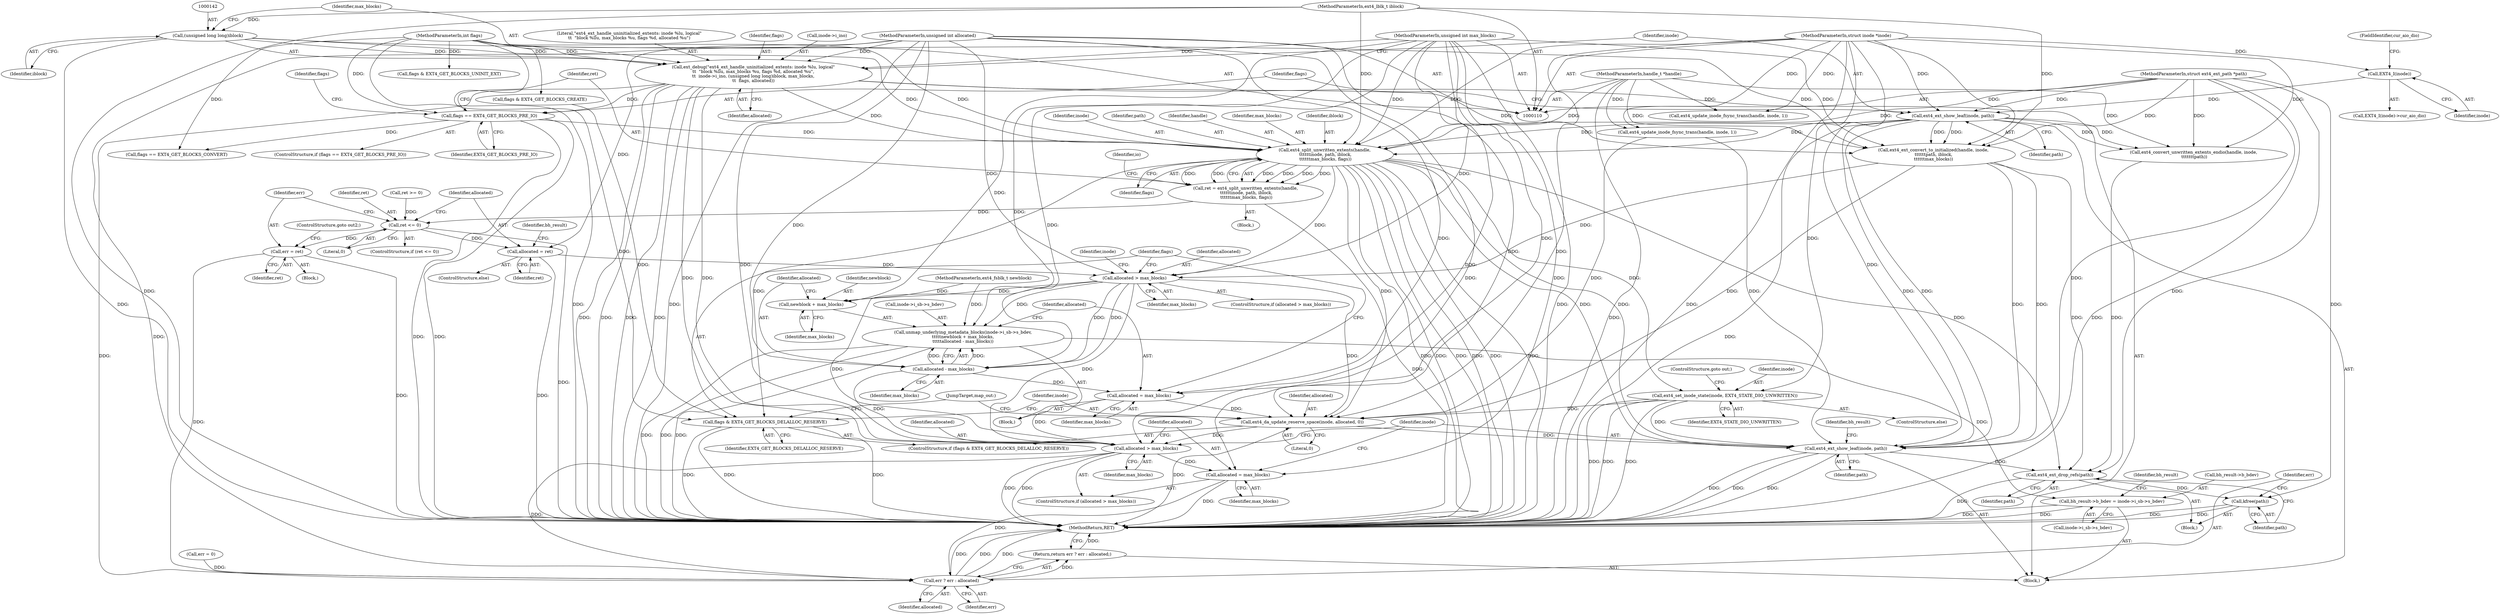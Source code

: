 digraph "0_linux_744692dc059845b2a3022119871846e74d4f6e11_0@pointer" {
"1000157" [label="(Call,ext4_split_unwritten_extents(handle,\n \t\t\t\t\t\tinode, path, iblock,\n \t\t\t\t\t\tmax_blocks, flags))"];
"1000111" [label="(MethodParameterIn,handle_t *handle)"];
"1000147" [label="(Call,ext4_ext_show_leaf(inode, path))"];
"1000133" [label="(Call,EXT4_I(inode))"];
"1000112" [label="(MethodParameterIn,struct inode *inode)"];
"1000115" [label="(MethodParameterIn,struct ext4_ext_path *path)"];
"1000141" [label="(Call,(unsigned long long)iblock)"];
"1000113" [label="(MethodParameterIn,ext4_lblk_t iblock)"];
"1000136" [label="(Call,ext_debug(\"ext4_ext_handle_uninitialized_extents: inode %lu, logical\"\n\t\t  \"block %llu, max_blocks %u, flags %d, allocated %u\",\n\t\t  inode->i_ino, (unsigned long long)iblock, max_blocks,\n\t\t  flags, allocated))"];
"1000114" [label="(MethodParameterIn,unsigned int max_blocks)"];
"1000116" [label="(MethodParameterIn,int flags)"];
"1000117" [label="(MethodParameterIn,unsigned int allocated)"];
"1000151" [label="(Call,flags == EXT4_GET_BLOCKS_PRE_IO)"];
"1000155" [label="(Call,ret = ext4_split_unwritten_extents(handle,\n \t\t\t\t\t\tinode, path, iblock,\n \t\t\t\t\t\tmax_blocks, flags))"];
"1000229" [label="(Call,ret <= 0)"];
"1000233" [label="(Call,err = ret)"];
"1000308" [label="(Call,err ? err : allocated)"];
"1000307" [label="(Return,return err ? err : allocated;)"];
"1000238" [label="(Call,allocated = ret)"];
"1000244" [label="(Call,allocated > max_blocks)"];
"1000248" [label="(Call,unmap_underlying_metadata_blocks(inode->i_sb->s_bdev,\n\t\t\t\t\tnewblock + max_blocks,\n\t\t\t\t\tallocated - max_blocks))"];
"1000285" [label="(Call,bh_result->b_bdev = inode->i_sb->s_bdev)"];
"1000254" [label="(Call,newblock + max_blocks)"];
"1000257" [label="(Call,allocated - max_blocks)"];
"1000260" [label="(Call,allocated = max_blocks)"];
"1000267" [label="(Call,ext4_da_update_reserve_space(inode, allocated, 0))"];
"1000276" [label="(Call,allocated > max_blocks)"];
"1000279" [label="(Call,allocated = max_blocks)"];
"1000282" [label="(Call,ext4_ext_show_leaf(inode, path))"];
"1000303" [label="(Call,ext4_ext_drop_refs(path))"];
"1000305" [label="(Call,kfree(path))"];
"1000172" [label="(Call,ext4_set_inode_state(inode, EXT4_STATE_DIO_UNWRITTEN))"];
"1000264" [label="(Call,flags & EXT4_GET_BLOCKS_DELALLOC_RESERVE)"];
"1000264" [label="(Call,flags & EXT4_GET_BLOCKS_DELALLOC_RESERVE)"];
"1000246" [label="(Identifier,max_blocks)"];
"1000251" [label="(Identifier,inode)"];
"1000119" [label="(MethodParameterIn,ext4_fsblk_t newblock)"];
"1000243" [label="(ControlStructure,if (allocated > max_blocks))"];
"1000160" [label="(Identifier,path)"];
"1000132" [label="(Call,EXT4_I(inode)->cur_aio_dio)"];
"1000263" [label="(ControlStructure,if (flags & EXT4_GET_BLOCKS_DELALLOC_RESERVE))"];
"1000134" [label="(Identifier,inode)"];
"1000155" [label="(Call,ret = ext4_split_unwritten_extents(handle,\n \t\t\t\t\t\tinode, path, iblock,\n \t\t\t\t\t\tmax_blocks, flags))"];
"1000296" [label="(Identifier,bh_result)"];
"1000289" [label="(Call,inode->i_sb->s_bdev)"];
"1000270" [label="(Literal,0)"];
"1000126" [label="(Call,err = 0)"];
"1000174" [label="(Identifier,EXT4_STATE_DIO_UNWRITTEN)"];
"1000302" [label="(Block,)"];
"1000284" [label="(Identifier,path)"];
"1000177" [label="(Call,flags == EXT4_GET_BLOCKS_CONVERT)"];
"1000231" [label="(Literal,0)"];
"1000138" [label="(Call,inode->i_ino)"];
"1000285" [label="(Call,bh_result->b_bdev = inode->i_sb->s_bdev)"];
"1000257" [label="(Call,allocated - max_blocks)"];
"1000112" [label="(MethodParameterIn,struct inode *inode)"];
"1000148" [label="(Identifier,inode)"];
"1000154" [label="(Block,)"];
"1000151" [label="(Call,flags == EXT4_GET_BLOCKS_PRE_IO)"];
"1000306" [label="(Identifier,path)"];
"1000269" [label="(Identifier,allocated)"];
"1000149" [label="(Identifier,path)"];
"1000311" [label="(Identifier,allocated)"];
"1000235" [label="(Identifier,ret)"];
"1000172" [label="(Call,ext4_set_inode_state(inode, EXT4_STATE_DIO_UNWRITTEN))"];
"1000120" [label="(Block,)"];
"1000283" [label="(Identifier,inode)"];
"1000312" [label="(MethodReturn,RET)"];
"1000115" [label="(MethodParameterIn,struct ext4_ext_path *path)"];
"1000276" [label="(Call,allocated > max_blocks)"];
"1000173" [label="(Identifier,inode)"];
"1000280" [label="(Identifier,allocated)"];
"1000287" [label="(Identifier,bh_result)"];
"1000248" [label="(Call,unmap_underlying_metadata_blocks(inode->i_sb->s_bdev,\n\t\t\t\t\tnewblock + max_blocks,\n\t\t\t\t\tallocated - max_blocks))"];
"1000136" [label="(Call,ext_debug(\"ext4_ext_handle_uninitialized_extents: inode %lu, logical\"\n\t\t  \"block %llu, max_blocks %u, flags %d, allocated %u\",\n\t\t  inode->i_ino, (unsigned long long)iblock, max_blocks,\n\t\t  flags, allocated))"];
"1000116" [label="(MethodParameterIn,int flags)"];
"1000133" [label="(Call,EXT4_I(inode))"];
"1000275" [label="(ControlStructure,if (allocated > max_blocks))"];
"1000259" [label="(Identifier,max_blocks)"];
"1000197" [label="(Call,flags & EXT4_GET_BLOCKS_UNINIT_EXT)"];
"1000305" [label="(Call,kfree(path))"];
"1000255" [label="(Identifier,newblock)"];
"1000267" [label="(Call,ext4_da_update_reserve_space(inode, allocated, 0))"];
"1000183" [label="(Call,ext4_convert_unwritten_extents_endio(handle, inode,\n \t\t\t\t\t\t\tpath))"];
"1000232" [label="(Block,)"];
"1000111" [label="(MethodParameterIn,handle_t *handle)"];
"1000158" [label="(Identifier,handle)"];
"1000113" [label="(MethodParameterIn,ext4_lblk_t iblock)"];
"1000310" [label="(Identifier,err)"];
"1000271" [label="(JumpTarget,map_out:)"];
"1000254" [label="(Call,newblock + max_blocks)"];
"1000165" [label="(Identifier,io)"];
"1000282" [label="(Call,ext4_ext_show_leaf(inode, path))"];
"1000286" [label="(Call,bh_result->b_bdev)"];
"1000307" [label="(Return,return err ? err : allocated;)"];
"1000244" [label="(Call,allocated > max_blocks)"];
"1000159" [label="(Identifier,inode)"];
"1000162" [label="(Identifier,max_blocks)"];
"1000266" [label="(Identifier,EXT4_GET_BLOCKS_DELALLOC_RESERVE)"];
"1000156" [label="(Identifier,ret)"];
"1000281" [label="(Identifier,max_blocks)"];
"1000171" [label="(ControlStructure,else)"];
"1000144" [label="(Identifier,max_blocks)"];
"1000247" [label="(Block,)"];
"1000240" [label="(Identifier,ret)"];
"1000303" [label="(Call,ext4_ext_drop_refs(path))"];
"1000237" [label="(ControlStructure,else)"];
"1000260" [label="(Call,allocated = max_blocks)"];
"1000147" [label="(Call,ext4_ext_show_leaf(inode, path))"];
"1000117" [label="(MethodParameterIn,unsigned int allocated)"];
"1000141" [label="(Call,(unsigned long long)iblock)"];
"1000150" [label="(ControlStructure,if (flags == EXT4_GET_BLOCKS_PRE_IO))"];
"1000242" [label="(Identifier,bh_result)"];
"1000308" [label="(Call,err ? err : allocated)"];
"1000277" [label="(Identifier,allocated)"];
"1000191" [label="(Call,ext4_update_inode_fsync_trans(handle, inode, 1))"];
"1000152" [label="(Identifier,flags)"];
"1000239" [label="(Identifier,allocated)"];
"1000137" [label="(Literal,\"ext4_ext_handle_uninitialized_extents: inode %lu, logical\"\n\t\t  \"block %llu, max_blocks %u, flags %d, allocated %u\")"];
"1000153" [label="(Identifier,EXT4_GET_BLOCKS_PRE_IO)"];
"1000145" [label="(Identifier,flags)"];
"1000213" [label="(Call,ext4_ext_convert_to_initialized(handle, inode,\n\t\t\t\t\t\tpath, iblock,\n\t\t\t\t\t\tmax_blocks))"];
"1000175" [label="(ControlStructure,goto out;)"];
"1000161" [label="(Identifier,iblock)"];
"1000163" [label="(Identifier,flags)"];
"1000114" [label="(MethodParameterIn,unsigned int max_blocks)"];
"1000265" [label="(Identifier,flags)"];
"1000245" [label="(Identifier,allocated)"];
"1000268" [label="(Identifier,inode)"];
"1000203" [label="(Call,flags & EXT4_GET_BLOCKS_CREATE)"];
"1000258" [label="(Identifier,allocated)"];
"1000230" [label="(Identifier,ret)"];
"1000262" [label="(Identifier,max_blocks)"];
"1000157" [label="(Call,ext4_split_unwritten_extents(handle,\n \t\t\t\t\t\tinode, path, iblock,\n \t\t\t\t\t\tmax_blocks, flags))"];
"1000143" [label="(Identifier,iblock)"];
"1000256" [label="(Identifier,max_blocks)"];
"1000220" [label="(Call,ret >= 0)"];
"1000236" [label="(ControlStructure,goto out2;)"];
"1000135" [label="(FieldIdentifier,cur_aio_dio)"];
"1000233" [label="(Call,err = ret)"];
"1000228" [label="(ControlStructure,if (ret <= 0))"];
"1000304" [label="(Identifier,path)"];
"1000223" [label="(Call,ext4_update_inode_fsync_trans(handle, inode, 1))"];
"1000178" [label="(Identifier,flags)"];
"1000238" [label="(Call,allocated = ret)"];
"1000261" [label="(Identifier,allocated)"];
"1000278" [label="(Identifier,max_blocks)"];
"1000234" [label="(Identifier,err)"];
"1000146" [label="(Identifier,allocated)"];
"1000279" [label="(Call,allocated = max_blocks)"];
"1000249" [label="(Call,inode->i_sb->s_bdev)"];
"1000229" [label="(Call,ret <= 0)"];
"1000309" [label="(Identifier,err)"];
"1000157" -> "1000155"  [label="AST: "];
"1000157" -> "1000163"  [label="CFG: "];
"1000158" -> "1000157"  [label="AST: "];
"1000159" -> "1000157"  [label="AST: "];
"1000160" -> "1000157"  [label="AST: "];
"1000161" -> "1000157"  [label="AST: "];
"1000162" -> "1000157"  [label="AST: "];
"1000163" -> "1000157"  [label="AST: "];
"1000155" -> "1000157"  [label="CFG: "];
"1000157" -> "1000312"  [label="DDG: "];
"1000157" -> "1000312"  [label="DDG: "];
"1000157" -> "1000312"  [label="DDG: "];
"1000157" -> "1000312"  [label="DDG: "];
"1000157" -> "1000312"  [label="DDG: "];
"1000157" -> "1000312"  [label="DDG: "];
"1000157" -> "1000155"  [label="DDG: "];
"1000157" -> "1000155"  [label="DDG: "];
"1000157" -> "1000155"  [label="DDG: "];
"1000157" -> "1000155"  [label="DDG: "];
"1000157" -> "1000155"  [label="DDG: "];
"1000157" -> "1000155"  [label="DDG: "];
"1000111" -> "1000157"  [label="DDG: "];
"1000147" -> "1000157"  [label="DDG: "];
"1000147" -> "1000157"  [label="DDG: "];
"1000112" -> "1000157"  [label="DDG: "];
"1000115" -> "1000157"  [label="DDG: "];
"1000141" -> "1000157"  [label="DDG: "];
"1000113" -> "1000157"  [label="DDG: "];
"1000136" -> "1000157"  [label="DDG: "];
"1000114" -> "1000157"  [label="DDG: "];
"1000151" -> "1000157"  [label="DDG: "];
"1000116" -> "1000157"  [label="DDG: "];
"1000157" -> "1000172"  [label="DDG: "];
"1000157" -> "1000244"  [label="DDG: "];
"1000157" -> "1000264"  [label="DDG: "];
"1000157" -> "1000267"  [label="DDG: "];
"1000157" -> "1000282"  [label="DDG: "];
"1000157" -> "1000282"  [label="DDG: "];
"1000157" -> "1000303"  [label="DDG: "];
"1000111" -> "1000110"  [label="AST: "];
"1000111" -> "1000312"  [label="DDG: "];
"1000111" -> "1000183"  [label="DDG: "];
"1000111" -> "1000191"  [label="DDG: "];
"1000111" -> "1000213"  [label="DDG: "];
"1000111" -> "1000223"  [label="DDG: "];
"1000147" -> "1000120"  [label="AST: "];
"1000147" -> "1000149"  [label="CFG: "];
"1000148" -> "1000147"  [label="AST: "];
"1000149" -> "1000147"  [label="AST: "];
"1000152" -> "1000147"  [label="CFG: "];
"1000147" -> "1000312"  [label="DDG: "];
"1000133" -> "1000147"  [label="DDG: "];
"1000112" -> "1000147"  [label="DDG: "];
"1000115" -> "1000147"  [label="DDG: "];
"1000147" -> "1000183"  [label="DDG: "];
"1000147" -> "1000183"  [label="DDG: "];
"1000147" -> "1000213"  [label="DDG: "];
"1000147" -> "1000213"  [label="DDG: "];
"1000147" -> "1000282"  [label="DDG: "];
"1000147" -> "1000282"  [label="DDG: "];
"1000133" -> "1000132"  [label="AST: "];
"1000133" -> "1000134"  [label="CFG: "];
"1000134" -> "1000133"  [label="AST: "];
"1000135" -> "1000133"  [label="CFG: "];
"1000112" -> "1000133"  [label="DDG: "];
"1000112" -> "1000110"  [label="AST: "];
"1000112" -> "1000312"  [label="DDG: "];
"1000112" -> "1000172"  [label="DDG: "];
"1000112" -> "1000183"  [label="DDG: "];
"1000112" -> "1000191"  [label="DDG: "];
"1000112" -> "1000213"  [label="DDG: "];
"1000112" -> "1000223"  [label="DDG: "];
"1000112" -> "1000267"  [label="DDG: "];
"1000112" -> "1000282"  [label="DDG: "];
"1000115" -> "1000110"  [label="AST: "];
"1000115" -> "1000312"  [label="DDG: "];
"1000115" -> "1000183"  [label="DDG: "];
"1000115" -> "1000213"  [label="DDG: "];
"1000115" -> "1000282"  [label="DDG: "];
"1000115" -> "1000303"  [label="DDG: "];
"1000115" -> "1000305"  [label="DDG: "];
"1000141" -> "1000136"  [label="AST: "];
"1000141" -> "1000143"  [label="CFG: "];
"1000142" -> "1000141"  [label="AST: "];
"1000143" -> "1000141"  [label="AST: "];
"1000144" -> "1000141"  [label="CFG: "];
"1000141" -> "1000312"  [label="DDG: "];
"1000141" -> "1000136"  [label="DDG: "];
"1000113" -> "1000141"  [label="DDG: "];
"1000141" -> "1000213"  [label="DDG: "];
"1000113" -> "1000110"  [label="AST: "];
"1000113" -> "1000312"  [label="DDG: "];
"1000113" -> "1000213"  [label="DDG: "];
"1000136" -> "1000120"  [label="AST: "];
"1000136" -> "1000146"  [label="CFG: "];
"1000137" -> "1000136"  [label="AST: "];
"1000138" -> "1000136"  [label="AST: "];
"1000144" -> "1000136"  [label="AST: "];
"1000145" -> "1000136"  [label="AST: "];
"1000146" -> "1000136"  [label="AST: "];
"1000148" -> "1000136"  [label="CFG: "];
"1000136" -> "1000312"  [label="DDG: "];
"1000136" -> "1000312"  [label="DDG: "];
"1000136" -> "1000312"  [label="DDG: "];
"1000136" -> "1000312"  [label="DDG: "];
"1000114" -> "1000136"  [label="DDG: "];
"1000116" -> "1000136"  [label="DDG: "];
"1000117" -> "1000136"  [label="DDG: "];
"1000136" -> "1000151"  [label="DDG: "];
"1000136" -> "1000213"  [label="DDG: "];
"1000136" -> "1000276"  [label="DDG: "];
"1000136" -> "1000276"  [label="DDG: "];
"1000136" -> "1000308"  [label="DDG: "];
"1000114" -> "1000110"  [label="AST: "];
"1000114" -> "1000312"  [label="DDG: "];
"1000114" -> "1000213"  [label="DDG: "];
"1000114" -> "1000244"  [label="DDG: "];
"1000114" -> "1000248"  [label="DDG: "];
"1000114" -> "1000254"  [label="DDG: "];
"1000114" -> "1000257"  [label="DDG: "];
"1000114" -> "1000260"  [label="DDG: "];
"1000114" -> "1000276"  [label="DDG: "];
"1000114" -> "1000279"  [label="DDG: "];
"1000116" -> "1000110"  [label="AST: "];
"1000116" -> "1000312"  [label="DDG: "];
"1000116" -> "1000151"  [label="DDG: "];
"1000116" -> "1000177"  [label="DDG: "];
"1000116" -> "1000197"  [label="DDG: "];
"1000116" -> "1000203"  [label="DDG: "];
"1000116" -> "1000264"  [label="DDG: "];
"1000117" -> "1000110"  [label="AST: "];
"1000117" -> "1000312"  [label="DDG: "];
"1000117" -> "1000238"  [label="DDG: "];
"1000117" -> "1000244"  [label="DDG: "];
"1000117" -> "1000257"  [label="DDG: "];
"1000117" -> "1000260"  [label="DDG: "];
"1000117" -> "1000267"  [label="DDG: "];
"1000117" -> "1000276"  [label="DDG: "];
"1000117" -> "1000279"  [label="DDG: "];
"1000117" -> "1000308"  [label="DDG: "];
"1000151" -> "1000150"  [label="AST: "];
"1000151" -> "1000153"  [label="CFG: "];
"1000152" -> "1000151"  [label="AST: "];
"1000153" -> "1000151"  [label="AST: "];
"1000156" -> "1000151"  [label="CFG: "];
"1000178" -> "1000151"  [label="CFG: "];
"1000151" -> "1000312"  [label="DDG: "];
"1000151" -> "1000312"  [label="DDG: "];
"1000151" -> "1000177"  [label="DDG: "];
"1000155" -> "1000154"  [label="AST: "];
"1000156" -> "1000155"  [label="AST: "];
"1000165" -> "1000155"  [label="CFG: "];
"1000155" -> "1000312"  [label="DDG: "];
"1000155" -> "1000229"  [label="DDG: "];
"1000229" -> "1000228"  [label="AST: "];
"1000229" -> "1000231"  [label="CFG: "];
"1000230" -> "1000229"  [label="AST: "];
"1000231" -> "1000229"  [label="AST: "];
"1000234" -> "1000229"  [label="CFG: "];
"1000239" -> "1000229"  [label="CFG: "];
"1000229" -> "1000312"  [label="DDG: "];
"1000220" -> "1000229"  [label="DDG: "];
"1000229" -> "1000233"  [label="DDG: "];
"1000229" -> "1000238"  [label="DDG: "];
"1000233" -> "1000232"  [label="AST: "];
"1000233" -> "1000235"  [label="CFG: "];
"1000234" -> "1000233"  [label="AST: "];
"1000235" -> "1000233"  [label="AST: "];
"1000236" -> "1000233"  [label="CFG: "];
"1000233" -> "1000312"  [label="DDG: "];
"1000233" -> "1000308"  [label="DDG: "];
"1000308" -> "1000307"  [label="AST: "];
"1000308" -> "1000310"  [label="CFG: "];
"1000308" -> "1000311"  [label="CFG: "];
"1000309" -> "1000308"  [label="AST: "];
"1000310" -> "1000308"  [label="AST: "];
"1000311" -> "1000308"  [label="AST: "];
"1000307" -> "1000308"  [label="CFG: "];
"1000308" -> "1000312"  [label="DDG: "];
"1000308" -> "1000312"  [label="DDG: "];
"1000308" -> "1000312"  [label="DDG: "];
"1000308" -> "1000307"  [label="DDG: "];
"1000126" -> "1000308"  [label="DDG: "];
"1000279" -> "1000308"  [label="DDG: "];
"1000276" -> "1000308"  [label="DDG: "];
"1000307" -> "1000120"  [label="AST: "];
"1000312" -> "1000307"  [label="CFG: "];
"1000307" -> "1000312"  [label="DDG: "];
"1000238" -> "1000237"  [label="AST: "];
"1000238" -> "1000240"  [label="CFG: "];
"1000239" -> "1000238"  [label="AST: "];
"1000240" -> "1000238"  [label="AST: "];
"1000242" -> "1000238"  [label="CFG: "];
"1000238" -> "1000312"  [label="DDG: "];
"1000238" -> "1000244"  [label="DDG: "];
"1000244" -> "1000243"  [label="AST: "];
"1000244" -> "1000246"  [label="CFG: "];
"1000245" -> "1000244"  [label="AST: "];
"1000246" -> "1000244"  [label="AST: "];
"1000251" -> "1000244"  [label="CFG: "];
"1000265" -> "1000244"  [label="CFG: "];
"1000213" -> "1000244"  [label="DDG: "];
"1000244" -> "1000248"  [label="DDG: "];
"1000244" -> "1000254"  [label="DDG: "];
"1000244" -> "1000257"  [label="DDG: "];
"1000244" -> "1000257"  [label="DDG: "];
"1000244" -> "1000267"  [label="DDG: "];
"1000244" -> "1000276"  [label="DDG: "];
"1000244" -> "1000276"  [label="DDG: "];
"1000248" -> "1000247"  [label="AST: "];
"1000248" -> "1000257"  [label="CFG: "];
"1000249" -> "1000248"  [label="AST: "];
"1000254" -> "1000248"  [label="AST: "];
"1000257" -> "1000248"  [label="AST: "];
"1000261" -> "1000248"  [label="CFG: "];
"1000248" -> "1000312"  [label="DDG: "];
"1000248" -> "1000312"  [label="DDG: "];
"1000248" -> "1000312"  [label="DDG: "];
"1000119" -> "1000248"  [label="DDG: "];
"1000257" -> "1000248"  [label="DDG: "];
"1000257" -> "1000248"  [label="DDG: "];
"1000248" -> "1000285"  [label="DDG: "];
"1000285" -> "1000120"  [label="AST: "];
"1000285" -> "1000289"  [label="CFG: "];
"1000286" -> "1000285"  [label="AST: "];
"1000289" -> "1000285"  [label="AST: "];
"1000296" -> "1000285"  [label="CFG: "];
"1000285" -> "1000312"  [label="DDG: "];
"1000285" -> "1000312"  [label="DDG: "];
"1000254" -> "1000256"  [label="CFG: "];
"1000255" -> "1000254"  [label="AST: "];
"1000256" -> "1000254"  [label="AST: "];
"1000258" -> "1000254"  [label="CFG: "];
"1000119" -> "1000254"  [label="DDG: "];
"1000257" -> "1000259"  [label="CFG: "];
"1000258" -> "1000257"  [label="AST: "];
"1000259" -> "1000257"  [label="AST: "];
"1000257" -> "1000260"  [label="DDG: "];
"1000257" -> "1000276"  [label="DDG: "];
"1000260" -> "1000247"  [label="AST: "];
"1000260" -> "1000262"  [label="CFG: "];
"1000261" -> "1000260"  [label="AST: "];
"1000262" -> "1000260"  [label="AST: "];
"1000265" -> "1000260"  [label="CFG: "];
"1000260" -> "1000267"  [label="DDG: "];
"1000260" -> "1000276"  [label="DDG: "];
"1000267" -> "1000263"  [label="AST: "];
"1000267" -> "1000270"  [label="CFG: "];
"1000268" -> "1000267"  [label="AST: "];
"1000269" -> "1000267"  [label="AST: "];
"1000270" -> "1000267"  [label="AST: "];
"1000271" -> "1000267"  [label="CFG: "];
"1000267" -> "1000312"  [label="DDG: "];
"1000223" -> "1000267"  [label="DDG: "];
"1000172" -> "1000267"  [label="DDG: "];
"1000213" -> "1000267"  [label="DDG: "];
"1000267" -> "1000276"  [label="DDG: "];
"1000267" -> "1000282"  [label="DDG: "];
"1000276" -> "1000275"  [label="AST: "];
"1000276" -> "1000278"  [label="CFG: "];
"1000277" -> "1000276"  [label="AST: "];
"1000278" -> "1000276"  [label="AST: "];
"1000280" -> "1000276"  [label="CFG: "];
"1000283" -> "1000276"  [label="CFG: "];
"1000276" -> "1000312"  [label="DDG: "];
"1000276" -> "1000312"  [label="DDG: "];
"1000276" -> "1000279"  [label="DDG: "];
"1000279" -> "1000275"  [label="AST: "];
"1000279" -> "1000281"  [label="CFG: "];
"1000280" -> "1000279"  [label="AST: "];
"1000281" -> "1000279"  [label="AST: "];
"1000283" -> "1000279"  [label="CFG: "];
"1000279" -> "1000312"  [label="DDG: "];
"1000282" -> "1000120"  [label="AST: "];
"1000282" -> "1000284"  [label="CFG: "];
"1000283" -> "1000282"  [label="AST: "];
"1000284" -> "1000282"  [label="AST: "];
"1000287" -> "1000282"  [label="CFG: "];
"1000282" -> "1000312"  [label="DDG: "];
"1000282" -> "1000312"  [label="DDG: "];
"1000282" -> "1000312"  [label="DDG: "];
"1000223" -> "1000282"  [label="DDG: "];
"1000172" -> "1000282"  [label="DDG: "];
"1000213" -> "1000282"  [label="DDG: "];
"1000213" -> "1000282"  [label="DDG: "];
"1000282" -> "1000303"  [label="DDG: "];
"1000303" -> "1000302"  [label="AST: "];
"1000303" -> "1000304"  [label="CFG: "];
"1000304" -> "1000303"  [label="AST: "];
"1000306" -> "1000303"  [label="CFG: "];
"1000303" -> "1000312"  [label="DDG: "];
"1000183" -> "1000303"  [label="DDG: "];
"1000213" -> "1000303"  [label="DDG: "];
"1000303" -> "1000305"  [label="DDG: "];
"1000305" -> "1000302"  [label="AST: "];
"1000305" -> "1000306"  [label="CFG: "];
"1000306" -> "1000305"  [label="AST: "];
"1000309" -> "1000305"  [label="CFG: "];
"1000305" -> "1000312"  [label="DDG: "];
"1000305" -> "1000312"  [label="DDG: "];
"1000172" -> "1000171"  [label="AST: "];
"1000172" -> "1000174"  [label="CFG: "];
"1000173" -> "1000172"  [label="AST: "];
"1000174" -> "1000172"  [label="AST: "];
"1000175" -> "1000172"  [label="CFG: "];
"1000172" -> "1000312"  [label="DDG: "];
"1000172" -> "1000312"  [label="DDG: "];
"1000172" -> "1000312"  [label="DDG: "];
"1000264" -> "1000263"  [label="AST: "];
"1000264" -> "1000266"  [label="CFG: "];
"1000265" -> "1000264"  [label="AST: "];
"1000266" -> "1000264"  [label="AST: "];
"1000268" -> "1000264"  [label="CFG: "];
"1000271" -> "1000264"  [label="CFG: "];
"1000264" -> "1000312"  [label="DDG: "];
"1000264" -> "1000312"  [label="DDG: "];
"1000264" -> "1000312"  [label="DDG: "];
"1000203" -> "1000264"  [label="DDG: "];
}
